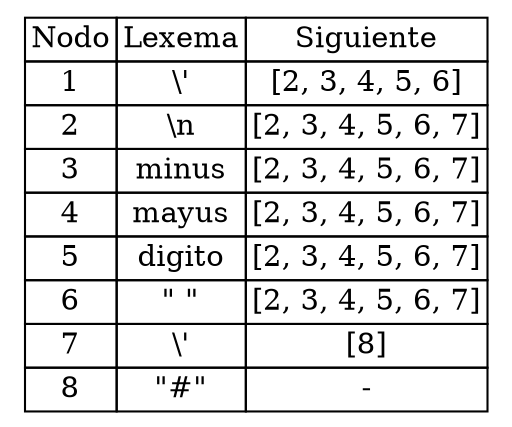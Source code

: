 digraph followTable {
node [shape=plaintext];
table [label=<
<table border="0" cellborder="1" cellspacing="0">
<tr><td>Nodo</td><td>Lexema</td><td>Siguiente</td></tr>
<tr><td>1</td><td>\'</td><td>[2, 3, 4, 5, 6]</td></tr>
<tr><td>2</td><td>\n</td><td>[2, 3, 4, 5, 6, 7]</td></tr>
<tr><td>3</td><td>minus</td><td>[2, 3, 4, 5, 6, 7]</td></tr>
<tr><td>4</td><td>mayus</td><td>[2, 3, 4, 5, 6, 7]</td></tr>
<tr><td>5</td><td>digito</td><td>[2, 3, 4, 5, 6, 7]</td></tr>
<tr><td>6</td><td>" "</td><td>[2, 3, 4, 5, 6, 7]</td></tr>
<tr><td>7</td><td>\'</td><td>[8]</td></tr>
<tr><td>8</td><td>"#"</td><td>-</td></tr>
</table>
>]
;}